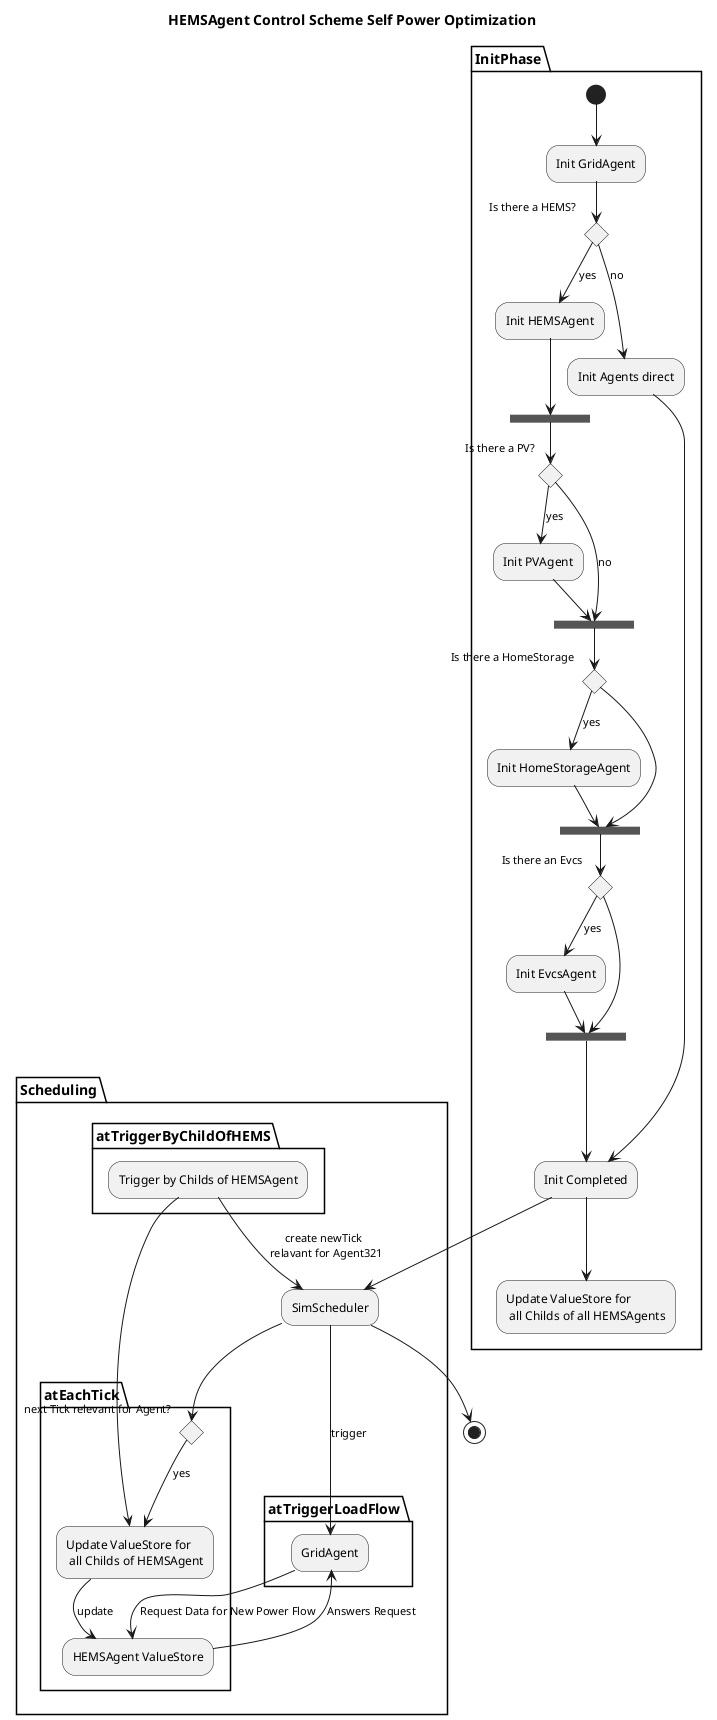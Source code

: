 @startuml
title HEMSAgent Control Scheme Self Power Optimization
partition InitPhase {
(*) --> "Init GridAgent"


if "Is there a HEMS?"
--> [yes] "Init HEMSAgent"
--> ===B1===

===B1=== --> if "Is there a PV?"
--> [yes] "Init PVAgent"
--> ===B2===
else
--> [no] ===B2===
endif

===B2=== --> if "Is there a HomeStorage"
--> [yes] "Init HomeStorageAgent"
--> ===B3===
else
--> ===B3===
endif

===B3=== --> if "Is there an Evcs"
--> [yes] "Init EvcsAgent"
--> ===B4===

else
--> ===B4===
endif

else
--> [no] "Init Agents direct"
endif
--> "Init Completed"
--> "Update ValueStore for \n all Childs of all HEMSAgents"
}

===B4=== --> "Init Completed"
partition Scheduling {
--> "SimScheduler" as SimScheduler

partition atTriggerByChildOfHEMS {
"Trigger by Childs of HEMSAgent" -->[create newTick \n relavant for Agent321] "SimScheduler"
}

partition atEachTick {
"Trigger by Childs of HEMSAgent" --> "Update ValueStore for \n all Childs of HEMSAgent" as updateValueStore
SimScheduler --> if "next Tick relevant for Agent?"
--> [yes] updateValueStore
--> [update]"HEMSAgent ValueStore" as HEMSValueStore
endif
}

partition atTriggerLoadFlow {
SimScheduler -->[trigger] "GridAgent" as GridAgent
"GridAgent" -->[Request Data for New Power Flow] HEMSValueStore
--> [Answers Request] GridAgent
}
}

SimScheduler --> (*)
@enduml